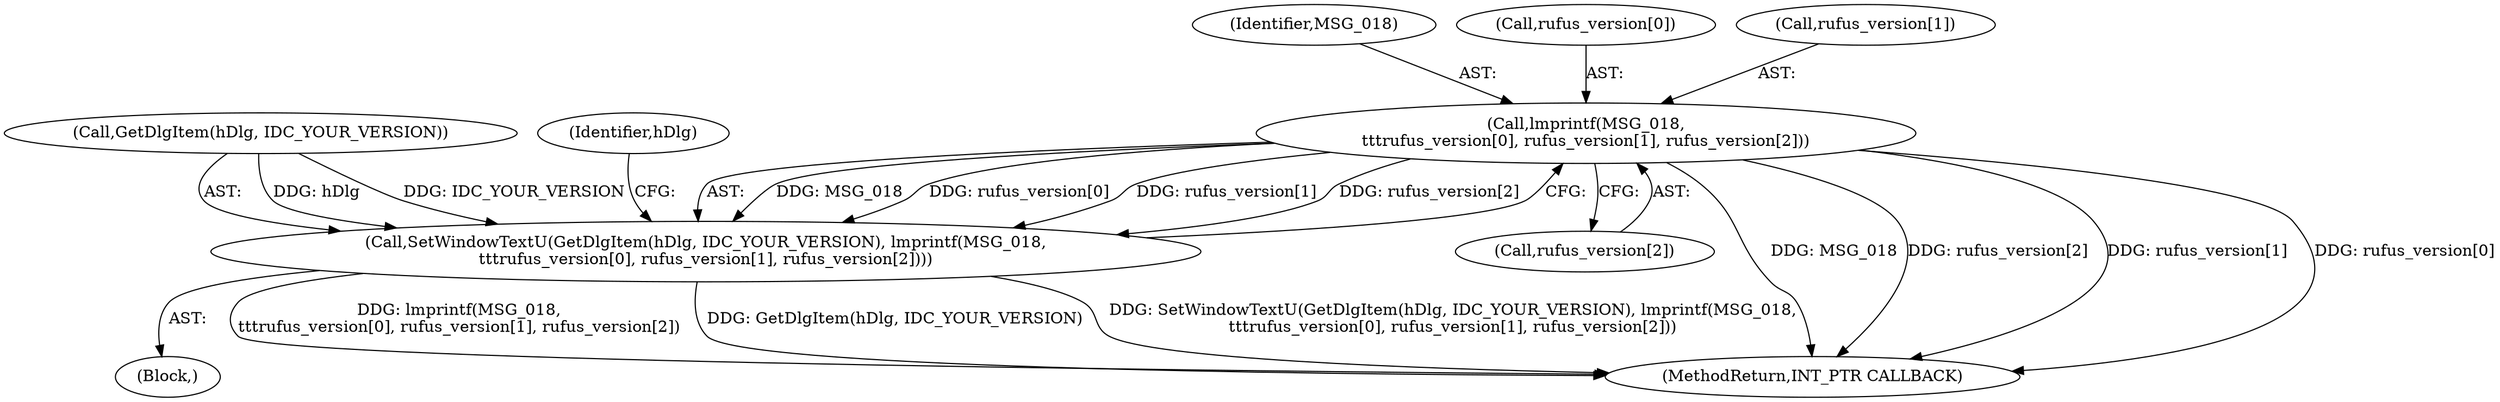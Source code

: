 digraph "0_rufus_c3c39f7f8a11f612c4ebf7affce25ec6928eb1cb_1@array" {
"1000200" [label="(Call,lmprintf(MSG_018,\n\t\t\trufus_version[0], rufus_version[1], rufus_version[2]))"];
"1000196" [label="(Call,SetWindowTextU(GetDlgItem(hDlg, IDC_YOUR_VERSION), lmprintf(MSG_018,\n\t\t\trufus_version[0], rufus_version[1], rufus_version[2])))"];
"1000197" [label="(Call,GetDlgItem(hDlg, IDC_YOUR_VERSION))"];
"1000208" [label="(Call,rufus_version[2])"];
"1000201" [label="(Identifier,MSG_018)"];
"1000196" [label="(Call,SetWindowTextU(GetDlgItem(hDlg, IDC_YOUR_VERSION), lmprintf(MSG_018,\n\t\t\trufus_version[0], rufus_version[1], rufus_version[2])))"];
"1000200" [label="(Call,lmprintf(MSG_018,\n\t\t\trufus_version[0], rufus_version[1], rufus_version[2]))"];
"1000202" [label="(Call,rufus_version[0])"];
"1000205" [label="(Call,rufus_version[1])"];
"1000570" [label="(MethodReturn,INT_PTR CALLBACK)"];
"1000213" [label="(Identifier,hDlg)"];
"1000140" [label="(Block,)"];
"1000200" -> "1000196"  [label="AST: "];
"1000200" -> "1000208"  [label="CFG: "];
"1000201" -> "1000200"  [label="AST: "];
"1000202" -> "1000200"  [label="AST: "];
"1000205" -> "1000200"  [label="AST: "];
"1000208" -> "1000200"  [label="AST: "];
"1000196" -> "1000200"  [label="CFG: "];
"1000200" -> "1000570"  [label="DDG: MSG_018"];
"1000200" -> "1000570"  [label="DDG: rufus_version[2]"];
"1000200" -> "1000570"  [label="DDG: rufus_version[1]"];
"1000200" -> "1000570"  [label="DDG: rufus_version[0]"];
"1000200" -> "1000196"  [label="DDG: MSG_018"];
"1000200" -> "1000196"  [label="DDG: rufus_version[0]"];
"1000200" -> "1000196"  [label="DDG: rufus_version[1]"];
"1000200" -> "1000196"  [label="DDG: rufus_version[2]"];
"1000196" -> "1000140"  [label="AST: "];
"1000197" -> "1000196"  [label="AST: "];
"1000213" -> "1000196"  [label="CFG: "];
"1000196" -> "1000570"  [label="DDG: lmprintf(MSG_018,\n\t\t\trufus_version[0], rufus_version[1], rufus_version[2])"];
"1000196" -> "1000570"  [label="DDG: GetDlgItem(hDlg, IDC_YOUR_VERSION)"];
"1000196" -> "1000570"  [label="DDG: SetWindowTextU(GetDlgItem(hDlg, IDC_YOUR_VERSION), lmprintf(MSG_018,\n\t\t\trufus_version[0], rufus_version[1], rufus_version[2]))"];
"1000197" -> "1000196"  [label="DDG: hDlg"];
"1000197" -> "1000196"  [label="DDG: IDC_YOUR_VERSION"];
}
